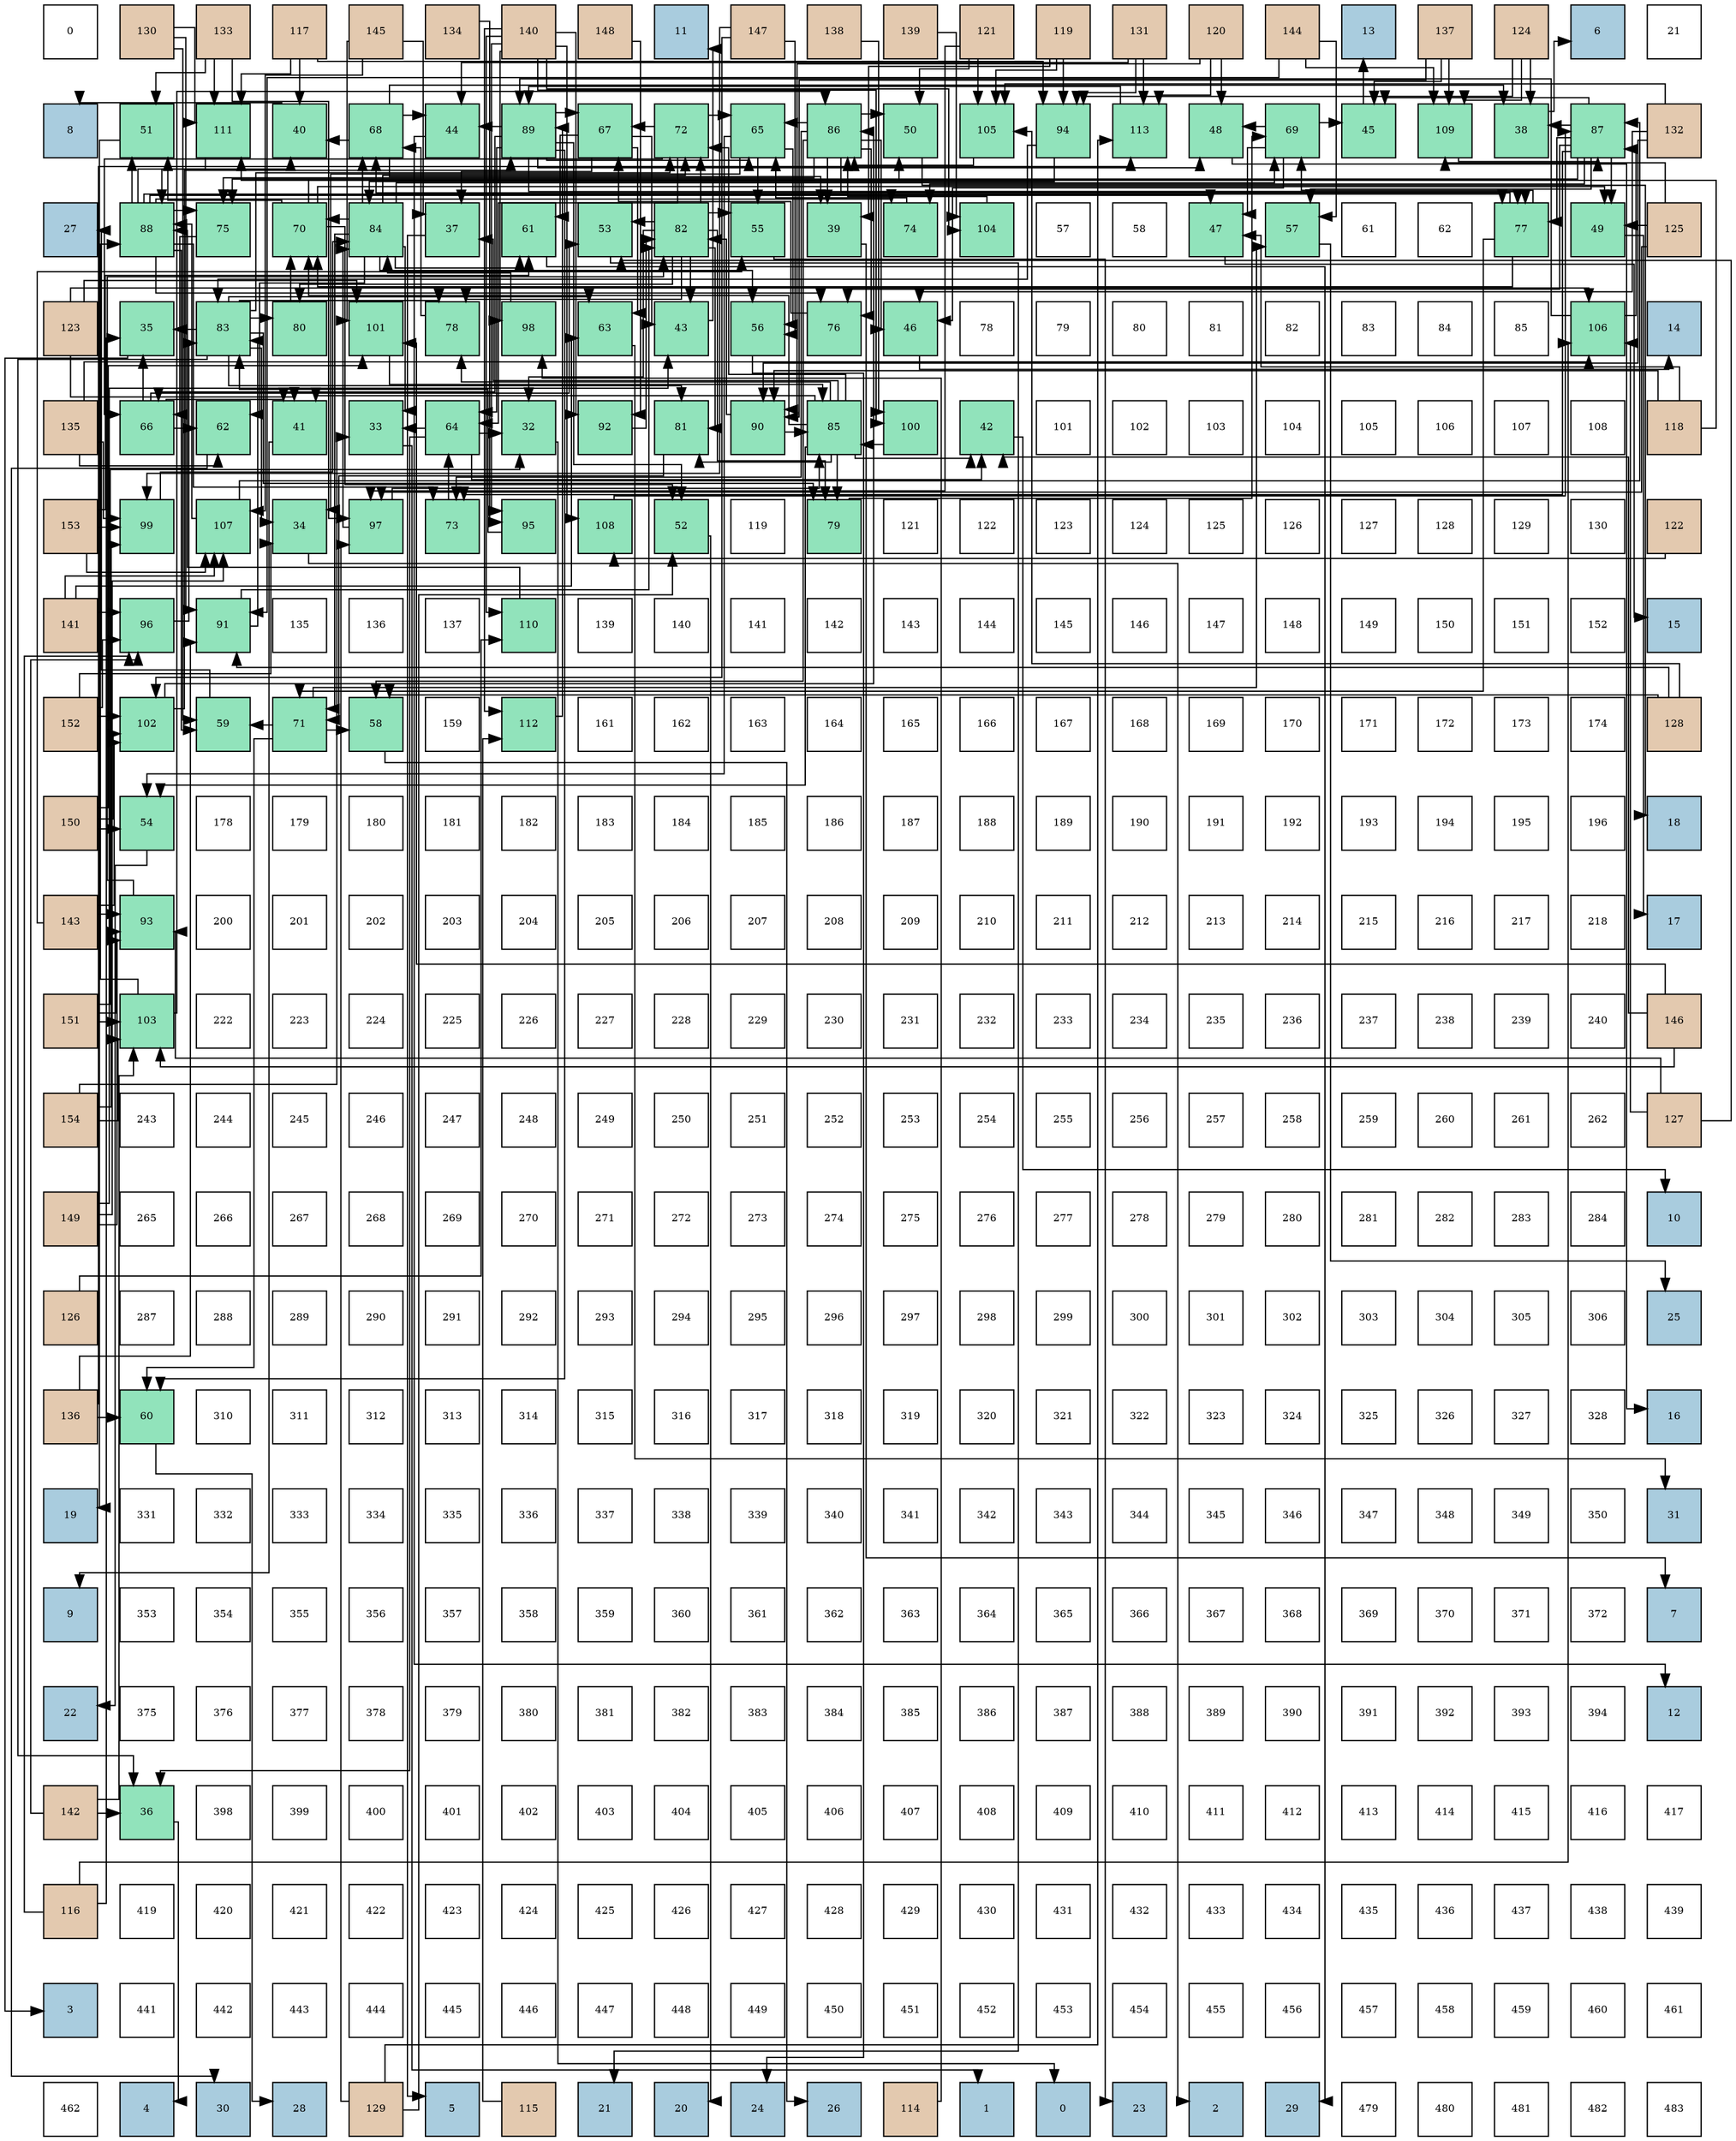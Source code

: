 digraph layout{
 rankdir=TB;
 splines=ortho;
 node [style=filled shape=square fixedsize=true width=0.6];
0[label="0", fontsize=8, fillcolor="#ffffff"];
1[label="130", fontsize=8, fillcolor="#e3c9af"];
2[label="133", fontsize=8, fillcolor="#e3c9af"];
3[label="117", fontsize=8, fillcolor="#e3c9af"];
4[label="145", fontsize=8, fillcolor="#e3c9af"];
5[label="134", fontsize=8, fillcolor="#e3c9af"];
6[label="140", fontsize=8, fillcolor="#e3c9af"];
7[label="148", fontsize=8, fillcolor="#e3c9af"];
8[label="11", fontsize=8, fillcolor="#a9ccde"];
9[label="147", fontsize=8, fillcolor="#e3c9af"];
10[label="138", fontsize=8, fillcolor="#e3c9af"];
11[label="139", fontsize=8, fillcolor="#e3c9af"];
12[label="121", fontsize=8, fillcolor="#e3c9af"];
13[label="119", fontsize=8, fillcolor="#e3c9af"];
14[label="131", fontsize=8, fillcolor="#e3c9af"];
15[label="120", fontsize=8, fillcolor="#e3c9af"];
16[label="144", fontsize=8, fillcolor="#e3c9af"];
17[label="13", fontsize=8, fillcolor="#a9ccde"];
18[label="137", fontsize=8, fillcolor="#e3c9af"];
19[label="124", fontsize=8, fillcolor="#e3c9af"];
20[label="6", fontsize=8, fillcolor="#a9ccde"];
21[label="21", fontsize=8, fillcolor="#ffffff"];
22[label="8", fontsize=8, fillcolor="#a9ccde"];
23[label="51", fontsize=8, fillcolor="#91e3bb"];
24[label="111", fontsize=8, fillcolor="#91e3bb"];
25[label="40", fontsize=8, fillcolor="#91e3bb"];
26[label="68", fontsize=8, fillcolor="#91e3bb"];
27[label="44", fontsize=8, fillcolor="#91e3bb"];
28[label="89", fontsize=8, fillcolor="#91e3bb"];
29[label="67", fontsize=8, fillcolor="#91e3bb"];
30[label="72", fontsize=8, fillcolor="#91e3bb"];
31[label="65", fontsize=8, fillcolor="#91e3bb"];
32[label="86", fontsize=8, fillcolor="#91e3bb"];
33[label="50", fontsize=8, fillcolor="#91e3bb"];
34[label="105", fontsize=8, fillcolor="#91e3bb"];
35[label="94", fontsize=8, fillcolor="#91e3bb"];
36[label="113", fontsize=8, fillcolor="#91e3bb"];
37[label="48", fontsize=8, fillcolor="#91e3bb"];
38[label="69", fontsize=8, fillcolor="#91e3bb"];
39[label="45", fontsize=8, fillcolor="#91e3bb"];
40[label="109", fontsize=8, fillcolor="#91e3bb"];
41[label="38", fontsize=8, fillcolor="#91e3bb"];
42[label="87", fontsize=8, fillcolor="#91e3bb"];
43[label="132", fontsize=8, fillcolor="#e3c9af"];
44[label="27", fontsize=8, fillcolor="#a9ccde"];
45[label="88", fontsize=8, fillcolor="#91e3bb"];
46[label="75", fontsize=8, fillcolor="#91e3bb"];
47[label="70", fontsize=8, fillcolor="#91e3bb"];
48[label="84", fontsize=8, fillcolor="#91e3bb"];
49[label="37", fontsize=8, fillcolor="#91e3bb"];
50[label="61", fontsize=8, fillcolor="#91e3bb"];
51[label="53", fontsize=8, fillcolor="#91e3bb"];
52[label="82", fontsize=8, fillcolor="#91e3bb"];
53[label="55", fontsize=8, fillcolor="#91e3bb"];
54[label="39", fontsize=8, fillcolor="#91e3bb"];
55[label="74", fontsize=8, fillcolor="#91e3bb"];
56[label="104", fontsize=8, fillcolor="#91e3bb"];
57[label="57", fontsize=8, fillcolor="#ffffff"];
58[label="58", fontsize=8, fillcolor="#ffffff"];
59[label="47", fontsize=8, fillcolor="#91e3bb"];
60[label="57", fontsize=8, fillcolor="#91e3bb"];
61[label="61", fontsize=8, fillcolor="#ffffff"];
62[label="62", fontsize=8, fillcolor="#ffffff"];
63[label="77", fontsize=8, fillcolor="#91e3bb"];
64[label="49", fontsize=8, fillcolor="#91e3bb"];
65[label="125", fontsize=8, fillcolor="#e3c9af"];
66[label="123", fontsize=8, fillcolor="#e3c9af"];
67[label="35", fontsize=8, fillcolor="#91e3bb"];
68[label="83", fontsize=8, fillcolor="#91e3bb"];
69[label="80", fontsize=8, fillcolor="#91e3bb"];
70[label="101", fontsize=8, fillcolor="#91e3bb"];
71[label="78", fontsize=8, fillcolor="#91e3bb"];
72[label="98", fontsize=8, fillcolor="#91e3bb"];
73[label="63", fontsize=8, fillcolor="#91e3bb"];
74[label="43", fontsize=8, fillcolor="#91e3bb"];
75[label="56", fontsize=8, fillcolor="#91e3bb"];
76[label="76", fontsize=8, fillcolor="#91e3bb"];
77[label="46", fontsize=8, fillcolor="#91e3bb"];
78[label="78", fontsize=8, fillcolor="#ffffff"];
79[label="79", fontsize=8, fillcolor="#ffffff"];
80[label="80", fontsize=8, fillcolor="#ffffff"];
81[label="81", fontsize=8, fillcolor="#ffffff"];
82[label="82", fontsize=8, fillcolor="#ffffff"];
83[label="83", fontsize=8, fillcolor="#ffffff"];
84[label="84", fontsize=8, fillcolor="#ffffff"];
85[label="85", fontsize=8, fillcolor="#ffffff"];
86[label="106", fontsize=8, fillcolor="#91e3bb"];
87[label="14", fontsize=8, fillcolor="#a9ccde"];
88[label="135", fontsize=8, fillcolor="#e3c9af"];
89[label="66", fontsize=8, fillcolor="#91e3bb"];
90[label="62", fontsize=8, fillcolor="#91e3bb"];
91[label="41", fontsize=8, fillcolor="#91e3bb"];
92[label="33", fontsize=8, fillcolor="#91e3bb"];
93[label="64", fontsize=8, fillcolor="#91e3bb"];
94[label="32", fontsize=8, fillcolor="#91e3bb"];
95[label="92", fontsize=8, fillcolor="#91e3bb"];
96[label="81", fontsize=8, fillcolor="#91e3bb"];
97[label="90", fontsize=8, fillcolor="#91e3bb"];
98[label="85", fontsize=8, fillcolor="#91e3bb"];
99[label="100", fontsize=8, fillcolor="#91e3bb"];
100[label="42", fontsize=8, fillcolor="#91e3bb"];
101[label="101", fontsize=8, fillcolor="#ffffff"];
102[label="102", fontsize=8, fillcolor="#ffffff"];
103[label="103", fontsize=8, fillcolor="#ffffff"];
104[label="104", fontsize=8, fillcolor="#ffffff"];
105[label="105", fontsize=8, fillcolor="#ffffff"];
106[label="106", fontsize=8, fillcolor="#ffffff"];
107[label="107", fontsize=8, fillcolor="#ffffff"];
108[label="108", fontsize=8, fillcolor="#ffffff"];
109[label="118", fontsize=8, fillcolor="#e3c9af"];
110[label="153", fontsize=8, fillcolor="#e3c9af"];
111[label="99", fontsize=8, fillcolor="#91e3bb"];
112[label="107", fontsize=8, fillcolor="#91e3bb"];
113[label="34", fontsize=8, fillcolor="#91e3bb"];
114[label="97", fontsize=8, fillcolor="#91e3bb"];
115[label="73", fontsize=8, fillcolor="#91e3bb"];
116[label="95", fontsize=8, fillcolor="#91e3bb"];
117[label="108", fontsize=8, fillcolor="#91e3bb"];
118[label="52", fontsize=8, fillcolor="#91e3bb"];
119[label="119", fontsize=8, fillcolor="#ffffff"];
120[label="79", fontsize=8, fillcolor="#91e3bb"];
121[label="121", fontsize=8, fillcolor="#ffffff"];
122[label="122", fontsize=8, fillcolor="#ffffff"];
123[label="123", fontsize=8, fillcolor="#ffffff"];
124[label="124", fontsize=8, fillcolor="#ffffff"];
125[label="125", fontsize=8, fillcolor="#ffffff"];
126[label="126", fontsize=8, fillcolor="#ffffff"];
127[label="127", fontsize=8, fillcolor="#ffffff"];
128[label="128", fontsize=8, fillcolor="#ffffff"];
129[label="129", fontsize=8, fillcolor="#ffffff"];
130[label="130", fontsize=8, fillcolor="#ffffff"];
131[label="122", fontsize=8, fillcolor="#e3c9af"];
132[label="141", fontsize=8, fillcolor="#e3c9af"];
133[label="96", fontsize=8, fillcolor="#91e3bb"];
134[label="91", fontsize=8, fillcolor="#91e3bb"];
135[label="135", fontsize=8, fillcolor="#ffffff"];
136[label="136", fontsize=8, fillcolor="#ffffff"];
137[label="137", fontsize=8, fillcolor="#ffffff"];
138[label="110", fontsize=8, fillcolor="#91e3bb"];
139[label="139", fontsize=8, fillcolor="#ffffff"];
140[label="140", fontsize=8, fillcolor="#ffffff"];
141[label="141", fontsize=8, fillcolor="#ffffff"];
142[label="142", fontsize=8, fillcolor="#ffffff"];
143[label="143", fontsize=8, fillcolor="#ffffff"];
144[label="144", fontsize=8, fillcolor="#ffffff"];
145[label="145", fontsize=8, fillcolor="#ffffff"];
146[label="146", fontsize=8, fillcolor="#ffffff"];
147[label="147", fontsize=8, fillcolor="#ffffff"];
148[label="148", fontsize=8, fillcolor="#ffffff"];
149[label="149", fontsize=8, fillcolor="#ffffff"];
150[label="150", fontsize=8, fillcolor="#ffffff"];
151[label="151", fontsize=8, fillcolor="#ffffff"];
152[label="152", fontsize=8, fillcolor="#ffffff"];
153[label="15", fontsize=8, fillcolor="#a9ccde"];
154[label="152", fontsize=8, fillcolor="#e3c9af"];
155[label="102", fontsize=8, fillcolor="#91e3bb"];
156[label="59", fontsize=8, fillcolor="#91e3bb"];
157[label="71", fontsize=8, fillcolor="#91e3bb"];
158[label="58", fontsize=8, fillcolor="#91e3bb"];
159[label="159", fontsize=8, fillcolor="#ffffff"];
160[label="112", fontsize=8, fillcolor="#91e3bb"];
161[label="161", fontsize=8, fillcolor="#ffffff"];
162[label="162", fontsize=8, fillcolor="#ffffff"];
163[label="163", fontsize=8, fillcolor="#ffffff"];
164[label="164", fontsize=8, fillcolor="#ffffff"];
165[label="165", fontsize=8, fillcolor="#ffffff"];
166[label="166", fontsize=8, fillcolor="#ffffff"];
167[label="167", fontsize=8, fillcolor="#ffffff"];
168[label="168", fontsize=8, fillcolor="#ffffff"];
169[label="169", fontsize=8, fillcolor="#ffffff"];
170[label="170", fontsize=8, fillcolor="#ffffff"];
171[label="171", fontsize=8, fillcolor="#ffffff"];
172[label="172", fontsize=8, fillcolor="#ffffff"];
173[label="173", fontsize=8, fillcolor="#ffffff"];
174[label="174", fontsize=8, fillcolor="#ffffff"];
175[label="128", fontsize=8, fillcolor="#e3c9af"];
176[label="150", fontsize=8, fillcolor="#e3c9af"];
177[label="54", fontsize=8, fillcolor="#91e3bb"];
178[label="178", fontsize=8, fillcolor="#ffffff"];
179[label="179", fontsize=8, fillcolor="#ffffff"];
180[label="180", fontsize=8, fillcolor="#ffffff"];
181[label="181", fontsize=8, fillcolor="#ffffff"];
182[label="182", fontsize=8, fillcolor="#ffffff"];
183[label="183", fontsize=8, fillcolor="#ffffff"];
184[label="184", fontsize=8, fillcolor="#ffffff"];
185[label="185", fontsize=8, fillcolor="#ffffff"];
186[label="186", fontsize=8, fillcolor="#ffffff"];
187[label="187", fontsize=8, fillcolor="#ffffff"];
188[label="188", fontsize=8, fillcolor="#ffffff"];
189[label="189", fontsize=8, fillcolor="#ffffff"];
190[label="190", fontsize=8, fillcolor="#ffffff"];
191[label="191", fontsize=8, fillcolor="#ffffff"];
192[label="192", fontsize=8, fillcolor="#ffffff"];
193[label="193", fontsize=8, fillcolor="#ffffff"];
194[label="194", fontsize=8, fillcolor="#ffffff"];
195[label="195", fontsize=8, fillcolor="#ffffff"];
196[label="196", fontsize=8, fillcolor="#ffffff"];
197[label="18", fontsize=8, fillcolor="#a9ccde"];
198[label="143", fontsize=8, fillcolor="#e3c9af"];
199[label="93", fontsize=8, fillcolor="#91e3bb"];
200[label="200", fontsize=8, fillcolor="#ffffff"];
201[label="201", fontsize=8, fillcolor="#ffffff"];
202[label="202", fontsize=8, fillcolor="#ffffff"];
203[label="203", fontsize=8, fillcolor="#ffffff"];
204[label="204", fontsize=8, fillcolor="#ffffff"];
205[label="205", fontsize=8, fillcolor="#ffffff"];
206[label="206", fontsize=8, fillcolor="#ffffff"];
207[label="207", fontsize=8, fillcolor="#ffffff"];
208[label="208", fontsize=8, fillcolor="#ffffff"];
209[label="209", fontsize=8, fillcolor="#ffffff"];
210[label="210", fontsize=8, fillcolor="#ffffff"];
211[label="211", fontsize=8, fillcolor="#ffffff"];
212[label="212", fontsize=8, fillcolor="#ffffff"];
213[label="213", fontsize=8, fillcolor="#ffffff"];
214[label="214", fontsize=8, fillcolor="#ffffff"];
215[label="215", fontsize=8, fillcolor="#ffffff"];
216[label="216", fontsize=8, fillcolor="#ffffff"];
217[label="217", fontsize=8, fillcolor="#ffffff"];
218[label="218", fontsize=8, fillcolor="#ffffff"];
219[label="17", fontsize=8, fillcolor="#a9ccde"];
220[label="151", fontsize=8, fillcolor="#e3c9af"];
221[label="103", fontsize=8, fillcolor="#91e3bb"];
222[label="222", fontsize=8, fillcolor="#ffffff"];
223[label="223", fontsize=8, fillcolor="#ffffff"];
224[label="224", fontsize=8, fillcolor="#ffffff"];
225[label="225", fontsize=8, fillcolor="#ffffff"];
226[label="226", fontsize=8, fillcolor="#ffffff"];
227[label="227", fontsize=8, fillcolor="#ffffff"];
228[label="228", fontsize=8, fillcolor="#ffffff"];
229[label="229", fontsize=8, fillcolor="#ffffff"];
230[label="230", fontsize=8, fillcolor="#ffffff"];
231[label="231", fontsize=8, fillcolor="#ffffff"];
232[label="232", fontsize=8, fillcolor="#ffffff"];
233[label="233", fontsize=8, fillcolor="#ffffff"];
234[label="234", fontsize=8, fillcolor="#ffffff"];
235[label="235", fontsize=8, fillcolor="#ffffff"];
236[label="236", fontsize=8, fillcolor="#ffffff"];
237[label="237", fontsize=8, fillcolor="#ffffff"];
238[label="238", fontsize=8, fillcolor="#ffffff"];
239[label="239", fontsize=8, fillcolor="#ffffff"];
240[label="240", fontsize=8, fillcolor="#ffffff"];
241[label="146", fontsize=8, fillcolor="#e3c9af"];
242[label="154", fontsize=8, fillcolor="#e3c9af"];
243[label="243", fontsize=8, fillcolor="#ffffff"];
244[label="244", fontsize=8, fillcolor="#ffffff"];
245[label="245", fontsize=8, fillcolor="#ffffff"];
246[label="246", fontsize=8, fillcolor="#ffffff"];
247[label="247", fontsize=8, fillcolor="#ffffff"];
248[label="248", fontsize=8, fillcolor="#ffffff"];
249[label="249", fontsize=8, fillcolor="#ffffff"];
250[label="250", fontsize=8, fillcolor="#ffffff"];
251[label="251", fontsize=8, fillcolor="#ffffff"];
252[label="252", fontsize=8, fillcolor="#ffffff"];
253[label="253", fontsize=8, fillcolor="#ffffff"];
254[label="254", fontsize=8, fillcolor="#ffffff"];
255[label="255", fontsize=8, fillcolor="#ffffff"];
256[label="256", fontsize=8, fillcolor="#ffffff"];
257[label="257", fontsize=8, fillcolor="#ffffff"];
258[label="258", fontsize=8, fillcolor="#ffffff"];
259[label="259", fontsize=8, fillcolor="#ffffff"];
260[label="260", fontsize=8, fillcolor="#ffffff"];
261[label="261", fontsize=8, fillcolor="#ffffff"];
262[label="262", fontsize=8, fillcolor="#ffffff"];
263[label="127", fontsize=8, fillcolor="#e3c9af"];
264[label="149", fontsize=8, fillcolor="#e3c9af"];
265[label="265", fontsize=8, fillcolor="#ffffff"];
266[label="266", fontsize=8, fillcolor="#ffffff"];
267[label="267", fontsize=8, fillcolor="#ffffff"];
268[label="268", fontsize=8, fillcolor="#ffffff"];
269[label="269", fontsize=8, fillcolor="#ffffff"];
270[label="270", fontsize=8, fillcolor="#ffffff"];
271[label="271", fontsize=8, fillcolor="#ffffff"];
272[label="272", fontsize=8, fillcolor="#ffffff"];
273[label="273", fontsize=8, fillcolor="#ffffff"];
274[label="274", fontsize=8, fillcolor="#ffffff"];
275[label="275", fontsize=8, fillcolor="#ffffff"];
276[label="276", fontsize=8, fillcolor="#ffffff"];
277[label="277", fontsize=8, fillcolor="#ffffff"];
278[label="278", fontsize=8, fillcolor="#ffffff"];
279[label="279", fontsize=8, fillcolor="#ffffff"];
280[label="280", fontsize=8, fillcolor="#ffffff"];
281[label="281", fontsize=8, fillcolor="#ffffff"];
282[label="282", fontsize=8, fillcolor="#ffffff"];
283[label="283", fontsize=8, fillcolor="#ffffff"];
284[label="284", fontsize=8, fillcolor="#ffffff"];
285[label="10", fontsize=8, fillcolor="#a9ccde"];
286[label="126", fontsize=8, fillcolor="#e3c9af"];
287[label="287", fontsize=8, fillcolor="#ffffff"];
288[label="288", fontsize=8, fillcolor="#ffffff"];
289[label="289", fontsize=8, fillcolor="#ffffff"];
290[label="290", fontsize=8, fillcolor="#ffffff"];
291[label="291", fontsize=8, fillcolor="#ffffff"];
292[label="292", fontsize=8, fillcolor="#ffffff"];
293[label="293", fontsize=8, fillcolor="#ffffff"];
294[label="294", fontsize=8, fillcolor="#ffffff"];
295[label="295", fontsize=8, fillcolor="#ffffff"];
296[label="296", fontsize=8, fillcolor="#ffffff"];
297[label="297", fontsize=8, fillcolor="#ffffff"];
298[label="298", fontsize=8, fillcolor="#ffffff"];
299[label="299", fontsize=8, fillcolor="#ffffff"];
300[label="300", fontsize=8, fillcolor="#ffffff"];
301[label="301", fontsize=8, fillcolor="#ffffff"];
302[label="302", fontsize=8, fillcolor="#ffffff"];
303[label="303", fontsize=8, fillcolor="#ffffff"];
304[label="304", fontsize=8, fillcolor="#ffffff"];
305[label="305", fontsize=8, fillcolor="#ffffff"];
306[label="306", fontsize=8, fillcolor="#ffffff"];
307[label="25", fontsize=8, fillcolor="#a9ccde"];
308[label="136", fontsize=8, fillcolor="#e3c9af"];
309[label="60", fontsize=8, fillcolor="#91e3bb"];
310[label="310", fontsize=8, fillcolor="#ffffff"];
311[label="311", fontsize=8, fillcolor="#ffffff"];
312[label="312", fontsize=8, fillcolor="#ffffff"];
313[label="313", fontsize=8, fillcolor="#ffffff"];
314[label="314", fontsize=8, fillcolor="#ffffff"];
315[label="315", fontsize=8, fillcolor="#ffffff"];
316[label="316", fontsize=8, fillcolor="#ffffff"];
317[label="317", fontsize=8, fillcolor="#ffffff"];
318[label="318", fontsize=8, fillcolor="#ffffff"];
319[label="319", fontsize=8, fillcolor="#ffffff"];
320[label="320", fontsize=8, fillcolor="#ffffff"];
321[label="321", fontsize=8, fillcolor="#ffffff"];
322[label="322", fontsize=8, fillcolor="#ffffff"];
323[label="323", fontsize=8, fillcolor="#ffffff"];
324[label="324", fontsize=8, fillcolor="#ffffff"];
325[label="325", fontsize=8, fillcolor="#ffffff"];
326[label="326", fontsize=8, fillcolor="#ffffff"];
327[label="327", fontsize=8, fillcolor="#ffffff"];
328[label="328", fontsize=8, fillcolor="#ffffff"];
329[label="16", fontsize=8, fillcolor="#a9ccde"];
330[label="19", fontsize=8, fillcolor="#a9ccde"];
331[label="331", fontsize=8, fillcolor="#ffffff"];
332[label="332", fontsize=8, fillcolor="#ffffff"];
333[label="333", fontsize=8, fillcolor="#ffffff"];
334[label="334", fontsize=8, fillcolor="#ffffff"];
335[label="335", fontsize=8, fillcolor="#ffffff"];
336[label="336", fontsize=8, fillcolor="#ffffff"];
337[label="337", fontsize=8, fillcolor="#ffffff"];
338[label="338", fontsize=8, fillcolor="#ffffff"];
339[label="339", fontsize=8, fillcolor="#ffffff"];
340[label="340", fontsize=8, fillcolor="#ffffff"];
341[label="341", fontsize=8, fillcolor="#ffffff"];
342[label="342", fontsize=8, fillcolor="#ffffff"];
343[label="343", fontsize=8, fillcolor="#ffffff"];
344[label="344", fontsize=8, fillcolor="#ffffff"];
345[label="345", fontsize=8, fillcolor="#ffffff"];
346[label="346", fontsize=8, fillcolor="#ffffff"];
347[label="347", fontsize=8, fillcolor="#ffffff"];
348[label="348", fontsize=8, fillcolor="#ffffff"];
349[label="349", fontsize=8, fillcolor="#ffffff"];
350[label="350", fontsize=8, fillcolor="#ffffff"];
351[label="31", fontsize=8, fillcolor="#a9ccde"];
352[label="9", fontsize=8, fillcolor="#a9ccde"];
353[label="353", fontsize=8, fillcolor="#ffffff"];
354[label="354", fontsize=8, fillcolor="#ffffff"];
355[label="355", fontsize=8, fillcolor="#ffffff"];
356[label="356", fontsize=8, fillcolor="#ffffff"];
357[label="357", fontsize=8, fillcolor="#ffffff"];
358[label="358", fontsize=8, fillcolor="#ffffff"];
359[label="359", fontsize=8, fillcolor="#ffffff"];
360[label="360", fontsize=8, fillcolor="#ffffff"];
361[label="361", fontsize=8, fillcolor="#ffffff"];
362[label="362", fontsize=8, fillcolor="#ffffff"];
363[label="363", fontsize=8, fillcolor="#ffffff"];
364[label="364", fontsize=8, fillcolor="#ffffff"];
365[label="365", fontsize=8, fillcolor="#ffffff"];
366[label="366", fontsize=8, fillcolor="#ffffff"];
367[label="367", fontsize=8, fillcolor="#ffffff"];
368[label="368", fontsize=8, fillcolor="#ffffff"];
369[label="369", fontsize=8, fillcolor="#ffffff"];
370[label="370", fontsize=8, fillcolor="#ffffff"];
371[label="371", fontsize=8, fillcolor="#ffffff"];
372[label="372", fontsize=8, fillcolor="#ffffff"];
373[label="7", fontsize=8, fillcolor="#a9ccde"];
374[label="22", fontsize=8, fillcolor="#a9ccde"];
375[label="375", fontsize=8, fillcolor="#ffffff"];
376[label="376", fontsize=8, fillcolor="#ffffff"];
377[label="377", fontsize=8, fillcolor="#ffffff"];
378[label="378", fontsize=8, fillcolor="#ffffff"];
379[label="379", fontsize=8, fillcolor="#ffffff"];
380[label="380", fontsize=8, fillcolor="#ffffff"];
381[label="381", fontsize=8, fillcolor="#ffffff"];
382[label="382", fontsize=8, fillcolor="#ffffff"];
383[label="383", fontsize=8, fillcolor="#ffffff"];
384[label="384", fontsize=8, fillcolor="#ffffff"];
385[label="385", fontsize=8, fillcolor="#ffffff"];
386[label="386", fontsize=8, fillcolor="#ffffff"];
387[label="387", fontsize=8, fillcolor="#ffffff"];
388[label="388", fontsize=8, fillcolor="#ffffff"];
389[label="389", fontsize=8, fillcolor="#ffffff"];
390[label="390", fontsize=8, fillcolor="#ffffff"];
391[label="391", fontsize=8, fillcolor="#ffffff"];
392[label="392", fontsize=8, fillcolor="#ffffff"];
393[label="393", fontsize=8, fillcolor="#ffffff"];
394[label="394", fontsize=8, fillcolor="#ffffff"];
395[label="12", fontsize=8, fillcolor="#a9ccde"];
396[label="142", fontsize=8, fillcolor="#e3c9af"];
397[label="36", fontsize=8, fillcolor="#91e3bb"];
398[label="398", fontsize=8, fillcolor="#ffffff"];
399[label="399", fontsize=8, fillcolor="#ffffff"];
400[label="400", fontsize=8, fillcolor="#ffffff"];
401[label="401", fontsize=8, fillcolor="#ffffff"];
402[label="402", fontsize=8, fillcolor="#ffffff"];
403[label="403", fontsize=8, fillcolor="#ffffff"];
404[label="404", fontsize=8, fillcolor="#ffffff"];
405[label="405", fontsize=8, fillcolor="#ffffff"];
406[label="406", fontsize=8, fillcolor="#ffffff"];
407[label="407", fontsize=8, fillcolor="#ffffff"];
408[label="408", fontsize=8, fillcolor="#ffffff"];
409[label="409", fontsize=8, fillcolor="#ffffff"];
410[label="410", fontsize=8, fillcolor="#ffffff"];
411[label="411", fontsize=8, fillcolor="#ffffff"];
412[label="412", fontsize=8, fillcolor="#ffffff"];
413[label="413", fontsize=8, fillcolor="#ffffff"];
414[label="414", fontsize=8, fillcolor="#ffffff"];
415[label="415", fontsize=8, fillcolor="#ffffff"];
416[label="416", fontsize=8, fillcolor="#ffffff"];
417[label="417", fontsize=8, fillcolor="#ffffff"];
418[label="116", fontsize=8, fillcolor="#e3c9af"];
419[label="419", fontsize=8, fillcolor="#ffffff"];
420[label="420", fontsize=8, fillcolor="#ffffff"];
421[label="421", fontsize=8, fillcolor="#ffffff"];
422[label="422", fontsize=8, fillcolor="#ffffff"];
423[label="423", fontsize=8, fillcolor="#ffffff"];
424[label="424", fontsize=8, fillcolor="#ffffff"];
425[label="425", fontsize=8, fillcolor="#ffffff"];
426[label="426", fontsize=8, fillcolor="#ffffff"];
427[label="427", fontsize=8, fillcolor="#ffffff"];
428[label="428", fontsize=8, fillcolor="#ffffff"];
429[label="429", fontsize=8, fillcolor="#ffffff"];
430[label="430", fontsize=8, fillcolor="#ffffff"];
431[label="431", fontsize=8, fillcolor="#ffffff"];
432[label="432", fontsize=8, fillcolor="#ffffff"];
433[label="433", fontsize=8, fillcolor="#ffffff"];
434[label="434", fontsize=8, fillcolor="#ffffff"];
435[label="435", fontsize=8, fillcolor="#ffffff"];
436[label="436", fontsize=8, fillcolor="#ffffff"];
437[label="437", fontsize=8, fillcolor="#ffffff"];
438[label="438", fontsize=8, fillcolor="#ffffff"];
439[label="439", fontsize=8, fillcolor="#ffffff"];
440[label="3", fontsize=8, fillcolor="#a9ccde"];
441[label="441", fontsize=8, fillcolor="#ffffff"];
442[label="442", fontsize=8, fillcolor="#ffffff"];
443[label="443", fontsize=8, fillcolor="#ffffff"];
444[label="444", fontsize=8, fillcolor="#ffffff"];
445[label="445", fontsize=8, fillcolor="#ffffff"];
446[label="446", fontsize=8, fillcolor="#ffffff"];
447[label="447", fontsize=8, fillcolor="#ffffff"];
448[label="448", fontsize=8, fillcolor="#ffffff"];
449[label="449", fontsize=8, fillcolor="#ffffff"];
450[label="450", fontsize=8, fillcolor="#ffffff"];
451[label="451", fontsize=8, fillcolor="#ffffff"];
452[label="452", fontsize=8, fillcolor="#ffffff"];
453[label="453", fontsize=8, fillcolor="#ffffff"];
454[label="454", fontsize=8, fillcolor="#ffffff"];
455[label="455", fontsize=8, fillcolor="#ffffff"];
456[label="456", fontsize=8, fillcolor="#ffffff"];
457[label="457", fontsize=8, fillcolor="#ffffff"];
458[label="458", fontsize=8, fillcolor="#ffffff"];
459[label="459", fontsize=8, fillcolor="#ffffff"];
460[label="460", fontsize=8, fillcolor="#ffffff"];
461[label="461", fontsize=8, fillcolor="#ffffff"];
462[label="462", fontsize=8, fillcolor="#ffffff"];
463[label="4", fontsize=8, fillcolor="#a9ccde"];
464[label="30", fontsize=8, fillcolor="#a9ccde"];
465[label="28", fontsize=8, fillcolor="#a9ccde"];
466[label="129", fontsize=8, fillcolor="#e3c9af"];
467[label="5", fontsize=8, fillcolor="#a9ccde"];
468[label="115", fontsize=8, fillcolor="#e3c9af"];
469[label="21", fontsize=8, fillcolor="#a9ccde"];
470[label="20", fontsize=8, fillcolor="#a9ccde"];
471[label="24", fontsize=8, fillcolor="#a9ccde"];
472[label="26", fontsize=8, fillcolor="#a9ccde"];
473[label="114", fontsize=8, fillcolor="#e3c9af"];
474[label="1", fontsize=8, fillcolor="#a9ccde"];
475[label="0", fontsize=8, fillcolor="#a9ccde"];
476[label="23", fontsize=8, fillcolor="#a9ccde"];
477[label="2", fontsize=8, fillcolor="#a9ccde"];
478[label="29", fontsize=8, fillcolor="#a9ccde"];
479[label="479", fontsize=8, fillcolor="#ffffff"];
480[label="480", fontsize=8, fillcolor="#ffffff"];
481[label="481", fontsize=8, fillcolor="#ffffff"];
482[label="482", fontsize=8, fillcolor="#ffffff"];
483[label="483", fontsize=8, fillcolor="#ffffff"];
edge [constraint=false, style=vis];94 -> 475;
92 -> 474;
113 -> 477;
67 -> 440;
397 -> 463;
49 -> 467;
41 -> 20;
54 -> 373;
25 -> 22;
91 -> 352;
100 -> 285;
74 -> 8;
27 -> 395;
39 -> 17;
77 -> 87;
59 -> 153;
37 -> 329;
64 -> 219;
33 -> 197;
23 -> 330;
118 -> 470;
51 -> 469;
177 -> 374;
53 -> 476;
75 -> 471;
60 -> 307;
158 -> 472;
156 -> 44;
309 -> 465;
50 -> 478;
90 -> 464;
73 -> 351;
93 -> 94;
93 -> 92;
93 -> 397;
93 -> 100;
31 -> 113;
31 -> 177;
31 -> 53;
31 -> 75;
89 -> 67;
89 -> 91;
89 -> 51;
89 -> 90;
29 -> 49;
29 -> 74;
29 -> 50;
29 -> 73;
26 -> 41;
26 -> 54;
26 -> 25;
26 -> 27;
38 -> 39;
38 -> 77;
38 -> 59;
38 -> 37;
47 -> 64;
47 -> 33;
47 -> 23;
47 -> 118;
157 -> 60;
157 -> 158;
157 -> 156;
157 -> 309;
30 -> 93;
30 -> 31;
30 -> 89;
30 -> 29;
115 -> 93;
55 -> 31;
46 -> 89;
76 -> 29;
63 -> 26;
63 -> 38;
63 -> 47;
63 -> 157;
71 -> 26;
120 -> 38;
69 -> 47;
96 -> 157;
52 -> 94;
52 -> 74;
52 -> 51;
52 -> 53;
52 -> 30;
52 -> 71;
52 -> 120;
52 -> 69;
52 -> 96;
68 -> 113;
68 -> 67;
68 -> 397;
68 -> 73;
68 -> 30;
68 -> 71;
68 -> 120;
68 -> 69;
68 -> 96;
48 -> 92;
48 -> 75;
48 -> 50;
48 -> 90;
48 -> 26;
48 -> 38;
48 -> 47;
48 -> 157;
48 -> 30;
98 -> 49;
98 -> 91;
98 -> 100;
98 -> 177;
98 -> 47;
98 -> 30;
98 -> 71;
98 -> 120;
98 -> 96;
32 -> 54;
32 -> 77;
32 -> 33;
32 -> 158;
32 -> 31;
32 -> 115;
32 -> 46;
32 -> 76;
32 -> 63;
42 -> 41;
42 -> 39;
42 -> 64;
42 -> 60;
42 -> 115;
42 -> 55;
42 -> 46;
42 -> 76;
42 -> 63;
45 -> 25;
45 -> 59;
45 -> 23;
45 -> 156;
45 -> 115;
45 -> 55;
45 -> 46;
45 -> 76;
45 -> 63;
28 -> 27;
28 -> 37;
28 -> 118;
28 -> 309;
28 -> 93;
28 -> 31;
28 -> 89;
28 -> 29;
28 -> 63;
97 -> 52;
97 -> 98;
134 -> 52;
134 -> 68;
95 -> 52;
199 -> 52;
35 -> 68;
35 -> 48;
116 -> 68;
133 -> 68;
114 -> 48;
114 -> 98;
72 -> 48;
111 -> 48;
99 -> 98;
70 -> 98;
155 -> 32;
155 -> 28;
221 -> 32;
221 -> 45;
56 -> 32;
34 -> 32;
86 -> 42;
86 -> 28;
112 -> 42;
112 -> 45;
117 -> 42;
40 -> 42;
138 -> 45;
24 -> 45;
160 -> 28;
36 -> 28;
473 -> 72;
468 -> 160;
418 -> 67;
418 -> 133;
418 -> 86;
3 -> 25;
3 -> 35;
3 -> 24;
109 -> 59;
109 -> 97;
109 -> 24;
13 -> 54;
13 -> 35;
13 -> 34;
15 -> 37;
15 -> 97;
15 -> 36;
12 -> 33;
12 -> 114;
12 -> 34;
131 -> 117;
66 -> 91;
66 -> 70;
66 -> 86;
19 -> 41;
19 -> 35;
19 -> 40;
65 -> 64;
65 -> 114;
65 -> 40;
286 -> 138;
263 -> 51;
263 -> 199;
263 -> 86;
175 -> 158;
175 -> 134;
175 -> 34;
466 -> 118;
466 -> 114;
466 -> 36;
1 -> 156;
1 -> 134;
1 -> 24;
14 -> 27;
14 -> 35;
14 -> 36;
43 -> 77;
43 -> 97;
43 -> 34;
2 -> 23;
2 -> 114;
2 -> 24;
5 -> 116;
88 -> 90;
88 -> 111;
88 -> 86;
308 -> 309;
308 -> 134;
308 -> 36;
18 -> 39;
18 -> 97;
18 -> 40;
10 -> 99;
11 -> 56;
6 -> 95;
6 -> 116;
6 -> 72;
6 -> 99;
6 -> 56;
6 -> 117;
6 -> 138;
6 -> 160;
132 -> 73;
132 -> 133;
132 -> 112;
396 -> 397;
396 -> 133;
396 -> 221;
198 -> 53;
198 -> 199;
198 -> 155;
16 -> 60;
16 -> 134;
16 -> 40;
4 -> 49;
4 -> 70;
4 -> 112;
241 -> 100;
241 -> 70;
241 -> 221;
9 -> 75;
9 -> 111;
9 -> 155;
7 -> 95;
264 -> 74;
264 -> 199;
264 -> 112;
176 -> 177;
176 -> 70;
176 -> 155;
220 -> 94;
220 -> 199;
220 -> 221;
154 -> 113;
154 -> 133;
154 -> 155;
110 -> 50;
110 -> 111;
110 -> 112;
242 -> 92;
242 -> 111;
242 -> 221;
edge [constraint=true, style=invis];
0 -> 22 -> 44 -> 66 -> 88 -> 110 -> 132 -> 154 -> 176 -> 198 -> 220 -> 242 -> 264 -> 286 -> 308 -> 330 -> 352 -> 374 -> 396 -> 418 -> 440 -> 462;
1 -> 23 -> 45 -> 67 -> 89 -> 111 -> 133 -> 155 -> 177 -> 199 -> 221 -> 243 -> 265 -> 287 -> 309 -> 331 -> 353 -> 375 -> 397 -> 419 -> 441 -> 463;
2 -> 24 -> 46 -> 68 -> 90 -> 112 -> 134 -> 156 -> 178 -> 200 -> 222 -> 244 -> 266 -> 288 -> 310 -> 332 -> 354 -> 376 -> 398 -> 420 -> 442 -> 464;
3 -> 25 -> 47 -> 69 -> 91 -> 113 -> 135 -> 157 -> 179 -> 201 -> 223 -> 245 -> 267 -> 289 -> 311 -> 333 -> 355 -> 377 -> 399 -> 421 -> 443 -> 465;
4 -> 26 -> 48 -> 70 -> 92 -> 114 -> 136 -> 158 -> 180 -> 202 -> 224 -> 246 -> 268 -> 290 -> 312 -> 334 -> 356 -> 378 -> 400 -> 422 -> 444 -> 466;
5 -> 27 -> 49 -> 71 -> 93 -> 115 -> 137 -> 159 -> 181 -> 203 -> 225 -> 247 -> 269 -> 291 -> 313 -> 335 -> 357 -> 379 -> 401 -> 423 -> 445 -> 467;
6 -> 28 -> 50 -> 72 -> 94 -> 116 -> 138 -> 160 -> 182 -> 204 -> 226 -> 248 -> 270 -> 292 -> 314 -> 336 -> 358 -> 380 -> 402 -> 424 -> 446 -> 468;
7 -> 29 -> 51 -> 73 -> 95 -> 117 -> 139 -> 161 -> 183 -> 205 -> 227 -> 249 -> 271 -> 293 -> 315 -> 337 -> 359 -> 381 -> 403 -> 425 -> 447 -> 469;
8 -> 30 -> 52 -> 74 -> 96 -> 118 -> 140 -> 162 -> 184 -> 206 -> 228 -> 250 -> 272 -> 294 -> 316 -> 338 -> 360 -> 382 -> 404 -> 426 -> 448 -> 470;
9 -> 31 -> 53 -> 75 -> 97 -> 119 -> 141 -> 163 -> 185 -> 207 -> 229 -> 251 -> 273 -> 295 -> 317 -> 339 -> 361 -> 383 -> 405 -> 427 -> 449 -> 471;
10 -> 32 -> 54 -> 76 -> 98 -> 120 -> 142 -> 164 -> 186 -> 208 -> 230 -> 252 -> 274 -> 296 -> 318 -> 340 -> 362 -> 384 -> 406 -> 428 -> 450 -> 472;
11 -> 33 -> 55 -> 77 -> 99 -> 121 -> 143 -> 165 -> 187 -> 209 -> 231 -> 253 -> 275 -> 297 -> 319 -> 341 -> 363 -> 385 -> 407 -> 429 -> 451 -> 473;
12 -> 34 -> 56 -> 78 -> 100 -> 122 -> 144 -> 166 -> 188 -> 210 -> 232 -> 254 -> 276 -> 298 -> 320 -> 342 -> 364 -> 386 -> 408 -> 430 -> 452 -> 474;
13 -> 35 -> 57 -> 79 -> 101 -> 123 -> 145 -> 167 -> 189 -> 211 -> 233 -> 255 -> 277 -> 299 -> 321 -> 343 -> 365 -> 387 -> 409 -> 431 -> 453 -> 475;
14 -> 36 -> 58 -> 80 -> 102 -> 124 -> 146 -> 168 -> 190 -> 212 -> 234 -> 256 -> 278 -> 300 -> 322 -> 344 -> 366 -> 388 -> 410 -> 432 -> 454 -> 476;
15 -> 37 -> 59 -> 81 -> 103 -> 125 -> 147 -> 169 -> 191 -> 213 -> 235 -> 257 -> 279 -> 301 -> 323 -> 345 -> 367 -> 389 -> 411 -> 433 -> 455 -> 477;
16 -> 38 -> 60 -> 82 -> 104 -> 126 -> 148 -> 170 -> 192 -> 214 -> 236 -> 258 -> 280 -> 302 -> 324 -> 346 -> 368 -> 390 -> 412 -> 434 -> 456 -> 478;
17 -> 39 -> 61 -> 83 -> 105 -> 127 -> 149 -> 171 -> 193 -> 215 -> 237 -> 259 -> 281 -> 303 -> 325 -> 347 -> 369 -> 391 -> 413 -> 435 -> 457 -> 479;
18 -> 40 -> 62 -> 84 -> 106 -> 128 -> 150 -> 172 -> 194 -> 216 -> 238 -> 260 -> 282 -> 304 -> 326 -> 348 -> 370 -> 392 -> 414 -> 436 -> 458 -> 480;
19 -> 41 -> 63 -> 85 -> 107 -> 129 -> 151 -> 173 -> 195 -> 217 -> 239 -> 261 -> 283 -> 305 -> 327 -> 349 -> 371 -> 393 -> 415 -> 437 -> 459 -> 481;
20 -> 42 -> 64 -> 86 -> 108 -> 130 -> 152 -> 174 -> 196 -> 218 -> 240 -> 262 -> 284 -> 306 -> 328 -> 350 -> 372 -> 394 -> 416 -> 438 -> 460 -> 482;
21 -> 43 -> 65 -> 87 -> 109 -> 131 -> 153 -> 175 -> 197 -> 219 -> 241 -> 263 -> 285 -> 307 -> 329 -> 351 -> 373 -> 395 -> 417 -> 439 -> 461 -> 483;
rank = same {0 -> 1 -> 2 -> 3 -> 4 -> 5 -> 6 -> 7 -> 8 -> 9 -> 10 -> 11 -> 12 -> 13 -> 14 -> 15 -> 16 -> 17 -> 18 -> 19 -> 20 -> 21};
rank = same {22 -> 23 -> 24 -> 25 -> 26 -> 27 -> 28 -> 29 -> 30 -> 31 -> 32 -> 33 -> 34 -> 35 -> 36 -> 37 -> 38 -> 39 -> 40 -> 41 -> 42 -> 43};
rank = same {44 -> 45 -> 46 -> 47 -> 48 -> 49 -> 50 -> 51 -> 52 -> 53 -> 54 -> 55 -> 56 -> 57 -> 58 -> 59 -> 60 -> 61 -> 62 -> 63 -> 64 -> 65};
rank = same {66 -> 67 -> 68 -> 69 -> 70 -> 71 -> 72 -> 73 -> 74 -> 75 -> 76 -> 77 -> 78 -> 79 -> 80 -> 81 -> 82 -> 83 -> 84 -> 85 -> 86 -> 87};
rank = same {88 -> 89 -> 90 -> 91 -> 92 -> 93 -> 94 -> 95 -> 96 -> 97 -> 98 -> 99 -> 100 -> 101 -> 102 -> 103 -> 104 -> 105 -> 106 -> 107 -> 108 -> 109};
rank = same {110 -> 111 -> 112 -> 113 -> 114 -> 115 -> 116 -> 117 -> 118 -> 119 -> 120 -> 121 -> 122 -> 123 -> 124 -> 125 -> 126 -> 127 -> 128 -> 129 -> 130 -> 131};
rank = same {132 -> 133 -> 134 -> 135 -> 136 -> 137 -> 138 -> 139 -> 140 -> 141 -> 142 -> 143 -> 144 -> 145 -> 146 -> 147 -> 148 -> 149 -> 150 -> 151 -> 152 -> 153};
rank = same {154 -> 155 -> 156 -> 157 -> 158 -> 159 -> 160 -> 161 -> 162 -> 163 -> 164 -> 165 -> 166 -> 167 -> 168 -> 169 -> 170 -> 171 -> 172 -> 173 -> 174 -> 175};
rank = same {176 -> 177 -> 178 -> 179 -> 180 -> 181 -> 182 -> 183 -> 184 -> 185 -> 186 -> 187 -> 188 -> 189 -> 190 -> 191 -> 192 -> 193 -> 194 -> 195 -> 196 -> 197};
rank = same {198 -> 199 -> 200 -> 201 -> 202 -> 203 -> 204 -> 205 -> 206 -> 207 -> 208 -> 209 -> 210 -> 211 -> 212 -> 213 -> 214 -> 215 -> 216 -> 217 -> 218 -> 219};
rank = same {220 -> 221 -> 222 -> 223 -> 224 -> 225 -> 226 -> 227 -> 228 -> 229 -> 230 -> 231 -> 232 -> 233 -> 234 -> 235 -> 236 -> 237 -> 238 -> 239 -> 240 -> 241};
rank = same {242 -> 243 -> 244 -> 245 -> 246 -> 247 -> 248 -> 249 -> 250 -> 251 -> 252 -> 253 -> 254 -> 255 -> 256 -> 257 -> 258 -> 259 -> 260 -> 261 -> 262 -> 263};
rank = same {264 -> 265 -> 266 -> 267 -> 268 -> 269 -> 270 -> 271 -> 272 -> 273 -> 274 -> 275 -> 276 -> 277 -> 278 -> 279 -> 280 -> 281 -> 282 -> 283 -> 284 -> 285};
rank = same {286 -> 287 -> 288 -> 289 -> 290 -> 291 -> 292 -> 293 -> 294 -> 295 -> 296 -> 297 -> 298 -> 299 -> 300 -> 301 -> 302 -> 303 -> 304 -> 305 -> 306 -> 307};
rank = same {308 -> 309 -> 310 -> 311 -> 312 -> 313 -> 314 -> 315 -> 316 -> 317 -> 318 -> 319 -> 320 -> 321 -> 322 -> 323 -> 324 -> 325 -> 326 -> 327 -> 328 -> 329};
rank = same {330 -> 331 -> 332 -> 333 -> 334 -> 335 -> 336 -> 337 -> 338 -> 339 -> 340 -> 341 -> 342 -> 343 -> 344 -> 345 -> 346 -> 347 -> 348 -> 349 -> 350 -> 351};
rank = same {352 -> 353 -> 354 -> 355 -> 356 -> 357 -> 358 -> 359 -> 360 -> 361 -> 362 -> 363 -> 364 -> 365 -> 366 -> 367 -> 368 -> 369 -> 370 -> 371 -> 372 -> 373};
rank = same {374 -> 375 -> 376 -> 377 -> 378 -> 379 -> 380 -> 381 -> 382 -> 383 -> 384 -> 385 -> 386 -> 387 -> 388 -> 389 -> 390 -> 391 -> 392 -> 393 -> 394 -> 395};
rank = same {396 -> 397 -> 398 -> 399 -> 400 -> 401 -> 402 -> 403 -> 404 -> 405 -> 406 -> 407 -> 408 -> 409 -> 410 -> 411 -> 412 -> 413 -> 414 -> 415 -> 416 -> 417};
rank = same {418 -> 419 -> 420 -> 421 -> 422 -> 423 -> 424 -> 425 -> 426 -> 427 -> 428 -> 429 -> 430 -> 431 -> 432 -> 433 -> 434 -> 435 -> 436 -> 437 -> 438 -> 439};
rank = same {440 -> 441 -> 442 -> 443 -> 444 -> 445 -> 446 -> 447 -> 448 -> 449 -> 450 -> 451 -> 452 -> 453 -> 454 -> 455 -> 456 -> 457 -> 458 -> 459 -> 460 -> 461};
rank = same {462 -> 463 -> 464 -> 465 -> 466 -> 467 -> 468 -> 469 -> 470 -> 471 -> 472 -> 473 -> 474 -> 475 -> 476 -> 477 -> 478 -> 479 -> 480 -> 481 -> 482 -> 483};
}